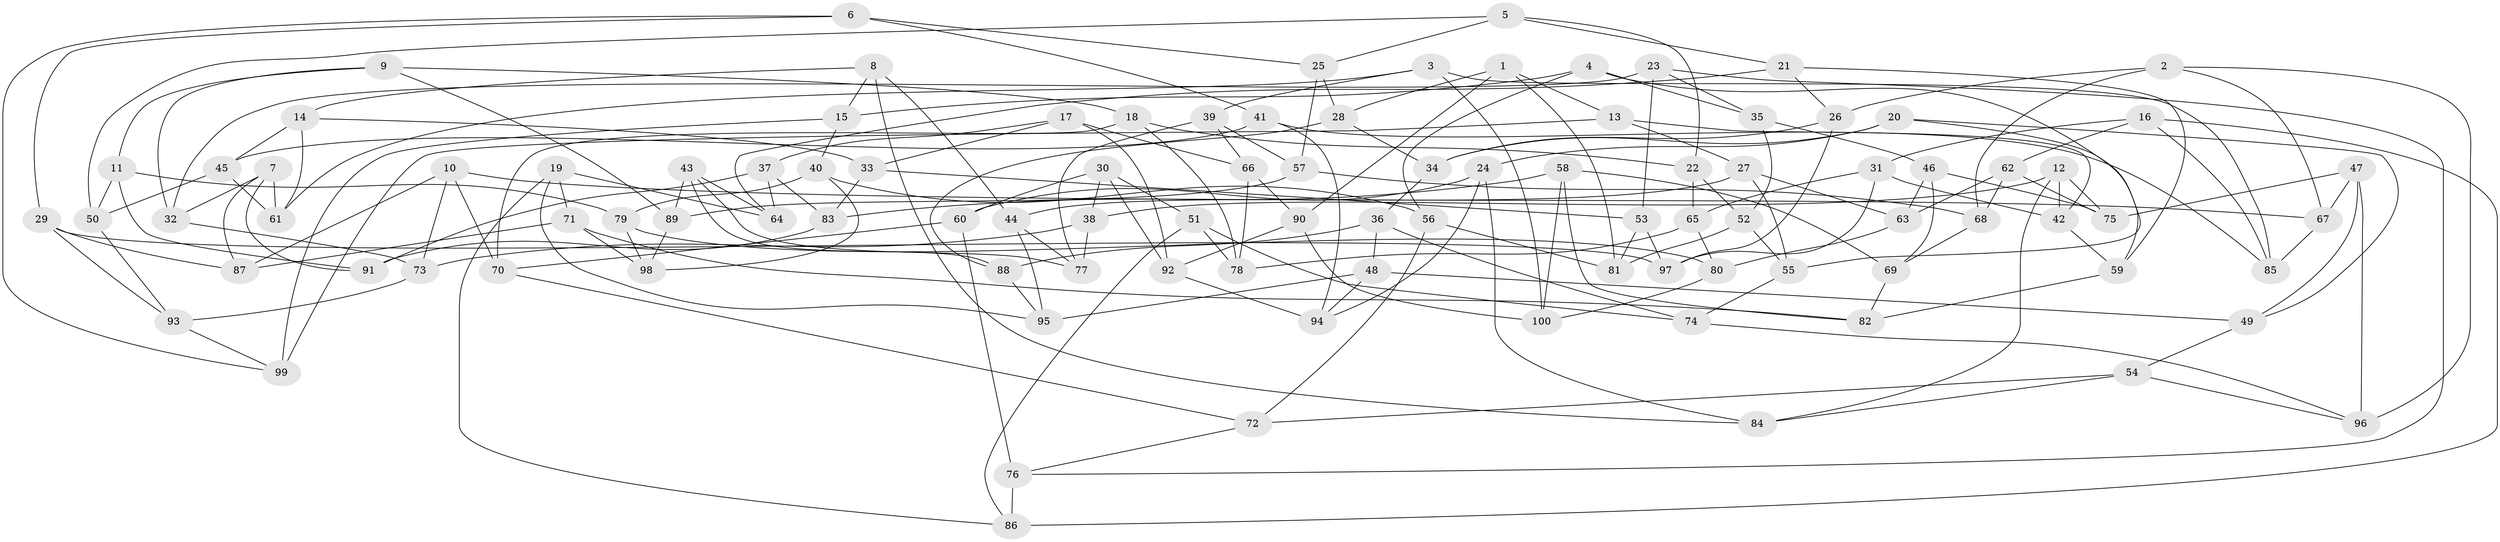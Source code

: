 // coarse degree distribution, {4: 0.6666666666666666, 3: 0.1, 10: 0.05, 7: 0.03333333333333333, 6: 0.03333333333333333, 5: 0.08333333333333333, 11: 0.016666666666666666, 8: 0.016666666666666666}
// Generated by graph-tools (version 1.1) at 2025/02/03/04/25 22:02:12]
// undirected, 100 vertices, 200 edges
graph export_dot {
graph [start="1"]
  node [color=gray90,style=filled];
  1;
  2;
  3;
  4;
  5;
  6;
  7;
  8;
  9;
  10;
  11;
  12;
  13;
  14;
  15;
  16;
  17;
  18;
  19;
  20;
  21;
  22;
  23;
  24;
  25;
  26;
  27;
  28;
  29;
  30;
  31;
  32;
  33;
  34;
  35;
  36;
  37;
  38;
  39;
  40;
  41;
  42;
  43;
  44;
  45;
  46;
  47;
  48;
  49;
  50;
  51;
  52;
  53;
  54;
  55;
  56;
  57;
  58;
  59;
  60;
  61;
  62;
  63;
  64;
  65;
  66;
  67;
  68;
  69;
  70;
  71;
  72;
  73;
  74;
  75;
  76;
  77;
  78;
  79;
  80;
  81;
  82;
  83;
  84;
  85;
  86;
  87;
  88;
  89;
  90;
  91;
  92;
  93;
  94;
  95;
  96;
  97;
  98;
  99;
  100;
  1 -- 81;
  1 -- 13;
  1 -- 28;
  1 -- 90;
  2 -- 96;
  2 -- 67;
  2 -- 26;
  2 -- 68;
  3 -- 39;
  3 -- 85;
  3 -- 61;
  3 -- 100;
  4 -- 35;
  4 -- 56;
  4 -- 55;
  4 -- 15;
  5 -- 21;
  5 -- 50;
  5 -- 22;
  5 -- 25;
  6 -- 29;
  6 -- 41;
  6 -- 99;
  6 -- 25;
  7 -- 32;
  7 -- 91;
  7 -- 87;
  7 -- 61;
  8 -- 15;
  8 -- 44;
  8 -- 14;
  8 -- 84;
  9 -- 89;
  9 -- 32;
  9 -- 18;
  9 -- 11;
  10 -- 73;
  10 -- 67;
  10 -- 70;
  10 -- 87;
  11 -- 91;
  11 -- 79;
  11 -- 50;
  12 -- 84;
  12 -- 38;
  12 -- 42;
  12 -- 75;
  13 -- 27;
  13 -- 99;
  13 -- 42;
  14 -- 33;
  14 -- 45;
  14 -- 61;
  15 -- 99;
  15 -- 40;
  16 -- 85;
  16 -- 62;
  16 -- 86;
  16 -- 31;
  17 -- 37;
  17 -- 92;
  17 -- 66;
  17 -- 33;
  18 -- 78;
  18 -- 70;
  18 -- 22;
  19 -- 71;
  19 -- 95;
  19 -- 86;
  19 -- 64;
  20 -- 49;
  20 -- 59;
  20 -- 24;
  20 -- 34;
  21 -- 59;
  21 -- 64;
  21 -- 26;
  22 -- 65;
  22 -- 52;
  23 -- 53;
  23 -- 76;
  23 -- 32;
  23 -- 35;
  24 -- 94;
  24 -- 60;
  24 -- 84;
  25 -- 28;
  25 -- 57;
  26 -- 97;
  26 -- 34;
  27 -- 44;
  27 -- 55;
  27 -- 63;
  28 -- 34;
  28 -- 88;
  29 -- 93;
  29 -- 97;
  29 -- 87;
  30 -- 92;
  30 -- 51;
  30 -- 38;
  30 -- 60;
  31 -- 97;
  31 -- 42;
  31 -- 65;
  32 -- 73;
  33 -- 53;
  33 -- 83;
  34 -- 36;
  35 -- 46;
  35 -- 52;
  36 -- 74;
  36 -- 48;
  36 -- 88;
  37 -- 91;
  37 -- 64;
  37 -- 83;
  38 -- 73;
  38 -- 77;
  39 -- 66;
  39 -- 77;
  39 -- 57;
  40 -- 79;
  40 -- 98;
  40 -- 56;
  41 -- 85;
  41 -- 94;
  41 -- 45;
  42 -- 59;
  43 -- 88;
  43 -- 64;
  43 -- 77;
  43 -- 89;
  44 -- 77;
  44 -- 95;
  45 -- 50;
  45 -- 61;
  46 -- 69;
  46 -- 63;
  46 -- 75;
  47 -- 67;
  47 -- 49;
  47 -- 96;
  47 -- 75;
  48 -- 49;
  48 -- 94;
  48 -- 95;
  49 -- 54;
  50 -- 93;
  51 -- 86;
  51 -- 74;
  51 -- 78;
  52 -- 55;
  52 -- 81;
  53 -- 97;
  53 -- 81;
  54 -- 84;
  54 -- 96;
  54 -- 72;
  55 -- 74;
  56 -- 81;
  56 -- 72;
  57 -- 68;
  57 -- 89;
  58 -- 83;
  58 -- 100;
  58 -- 69;
  58 -- 82;
  59 -- 82;
  60 -- 70;
  60 -- 76;
  62 -- 75;
  62 -- 68;
  62 -- 63;
  63 -- 80;
  65 -- 80;
  65 -- 78;
  66 -- 90;
  66 -- 78;
  67 -- 85;
  68 -- 69;
  69 -- 82;
  70 -- 72;
  71 -- 98;
  71 -- 82;
  71 -- 87;
  72 -- 76;
  73 -- 93;
  74 -- 96;
  76 -- 86;
  79 -- 80;
  79 -- 98;
  80 -- 100;
  83 -- 91;
  88 -- 95;
  89 -- 98;
  90 -- 100;
  90 -- 92;
  92 -- 94;
  93 -- 99;
}

